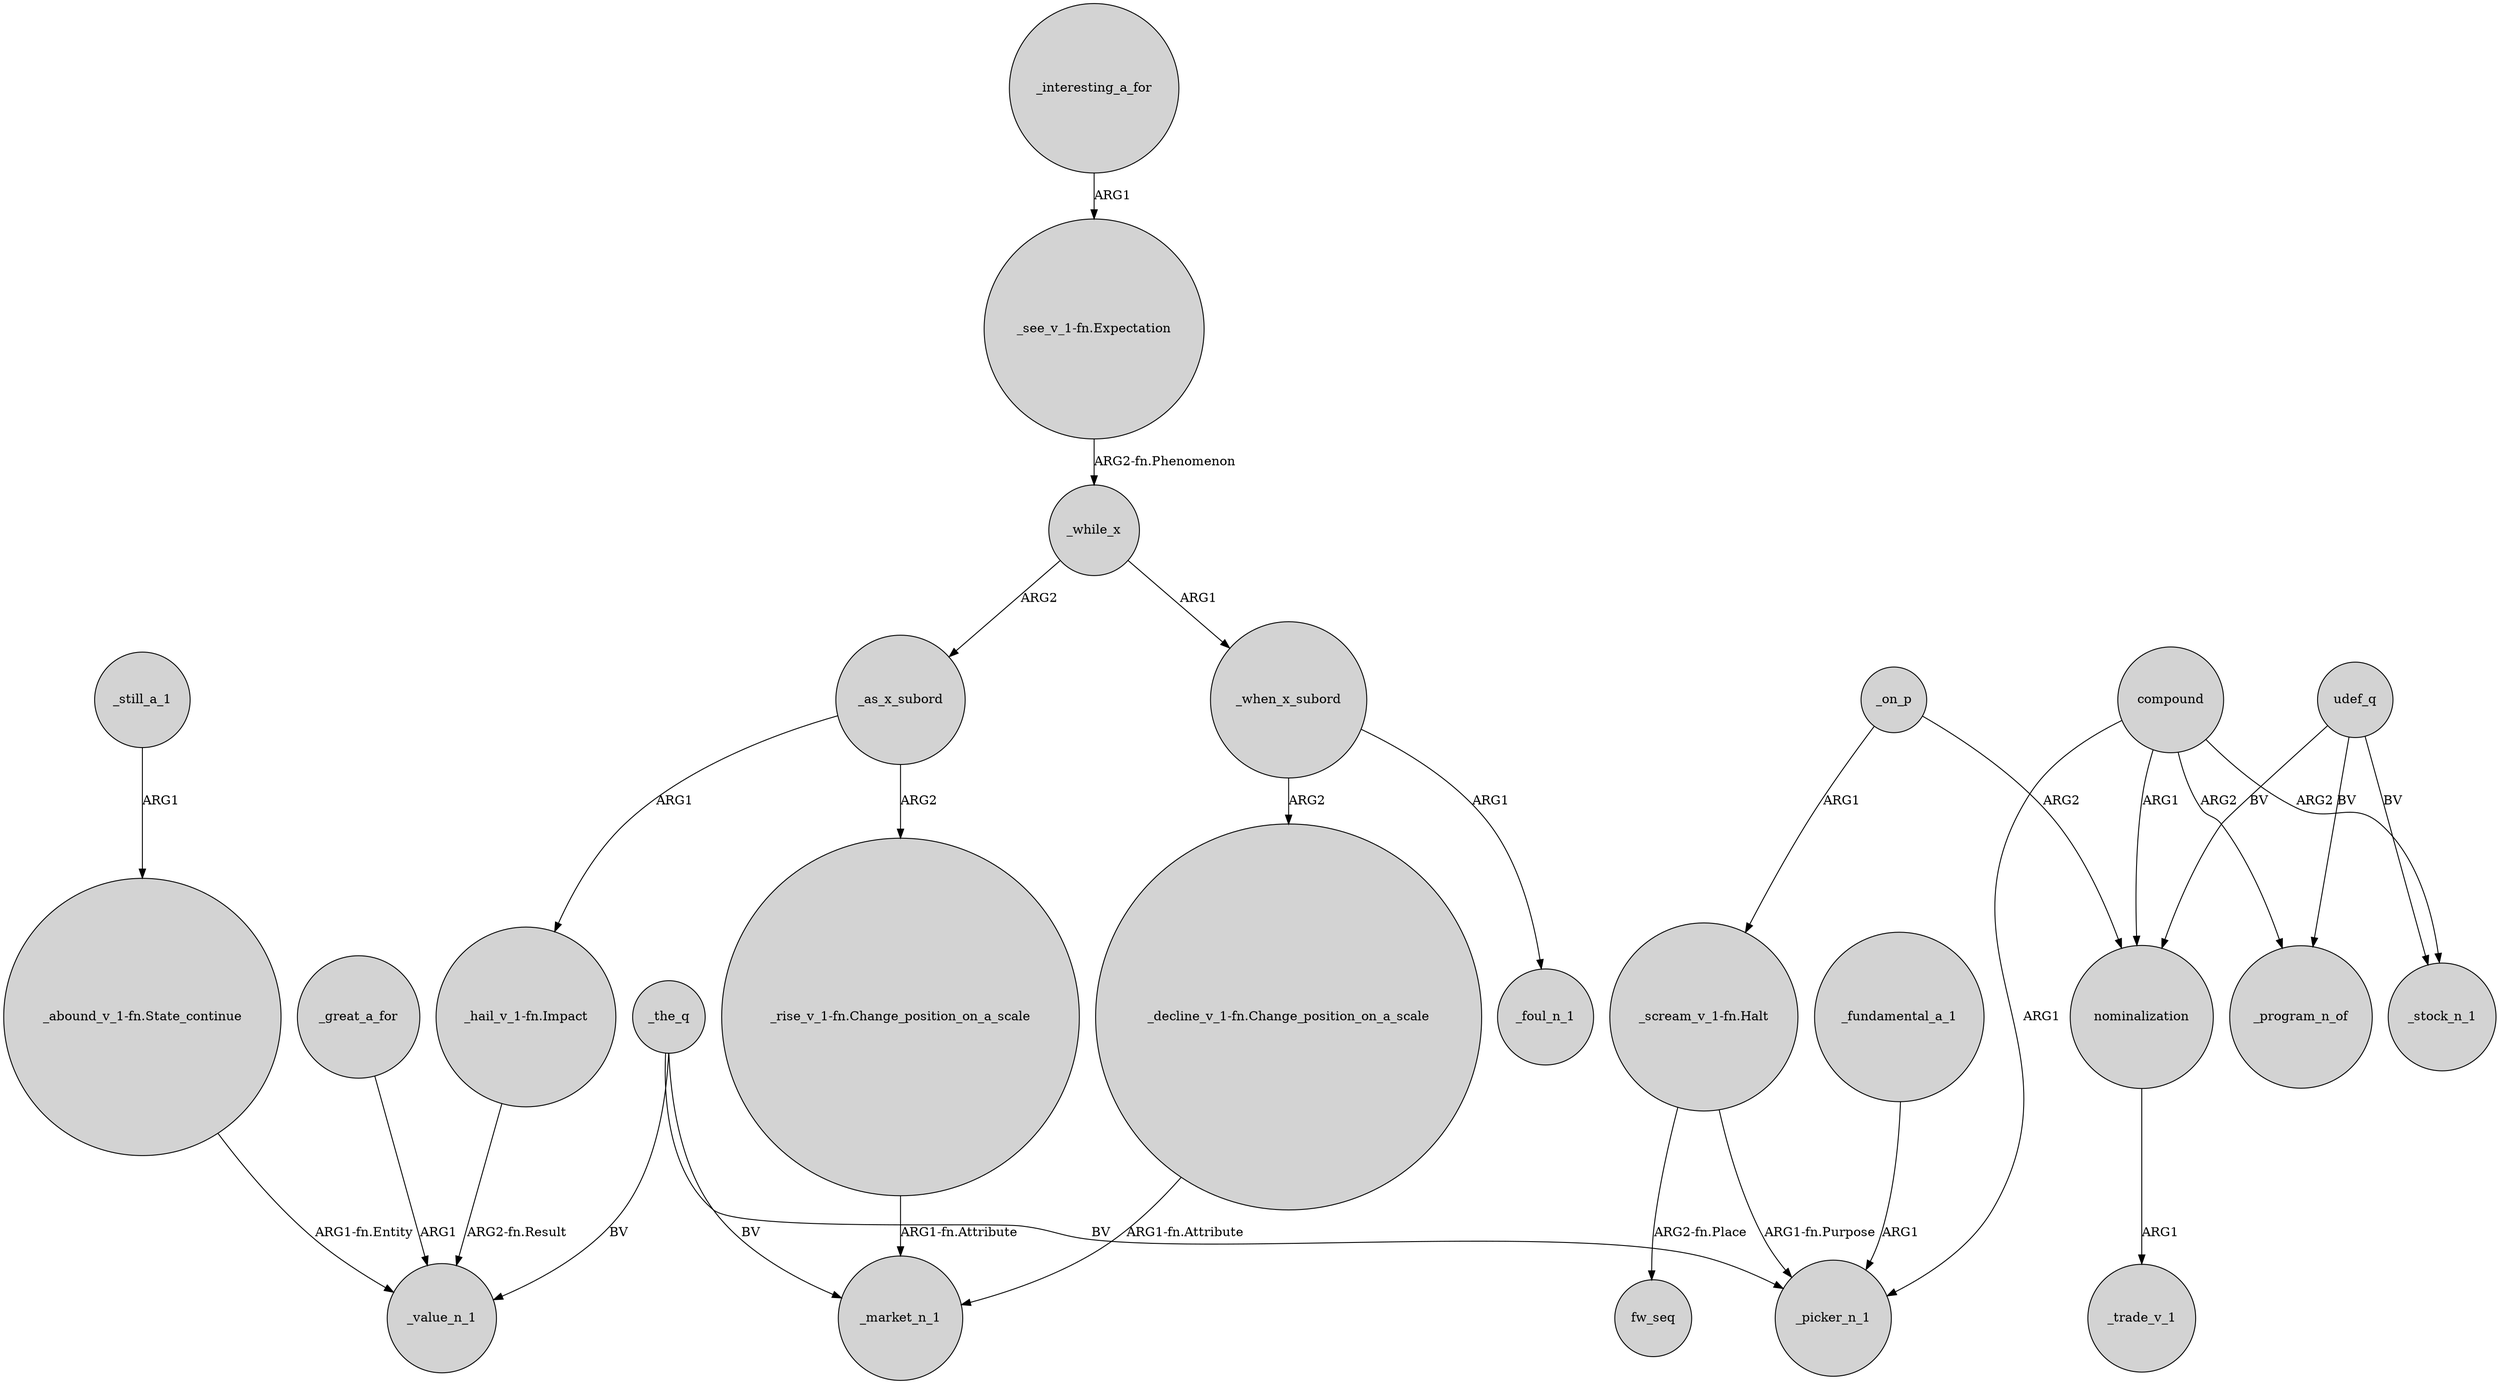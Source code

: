 digraph {
	node [shape=circle style=filled]
	_as_x_subord -> "_hail_v_1-fn.Impact" [label=ARG1]
	"_scream_v_1-fn.Halt" -> fw_seq [label="ARG2-fn.Place"]
	_on_p -> "_scream_v_1-fn.Halt" [label=ARG1]
	_on_p -> nominalization [label=ARG2]
	_interesting_a_for -> "_see_v_1-fn.Expectation" [label=ARG1]
	"_abound_v_1-fn.State_continue" -> _value_n_1 [label="ARG1-fn.Entity"]
	_as_x_subord -> "_rise_v_1-fn.Change_position_on_a_scale" [label=ARG2]
	udef_q -> nominalization [label=BV]
	_great_a_for -> _value_n_1 [label=ARG1]
	"_rise_v_1-fn.Change_position_on_a_scale" -> _market_n_1 [label="ARG1-fn.Attribute"]
	_when_x_subord -> "_decline_v_1-fn.Change_position_on_a_scale" [label=ARG2]
	udef_q -> _program_n_of [label=BV]
	_the_q -> _market_n_1 [label=BV]
	compound -> _program_n_of [label=ARG2]
	compound -> nominalization [label=ARG1]
	"_hail_v_1-fn.Impact" -> _value_n_1 [label="ARG2-fn.Result"]
	udef_q -> _stock_n_1 [label=BV]
	"_see_v_1-fn.Expectation" -> _while_x [label="ARG2-fn.Phenomenon"]
	compound -> _stock_n_1 [label=ARG2]
	"_decline_v_1-fn.Change_position_on_a_scale" -> _market_n_1 [label="ARG1-fn.Attribute"]
	compound -> _picker_n_1 [label=ARG1]
	_the_q -> _value_n_1 [label=BV]
	_while_x -> _as_x_subord [label=ARG2]
	_the_q -> _picker_n_1 [label=BV]
	_while_x -> _when_x_subord [label=ARG1]
	_still_a_1 -> "_abound_v_1-fn.State_continue" [label=ARG1]
	_when_x_subord -> _foul_n_1 [label=ARG1]
	_fundamental_a_1 -> _picker_n_1 [label=ARG1]
	nominalization -> _trade_v_1 [label=ARG1]
	"_scream_v_1-fn.Halt" -> _picker_n_1 [label="ARG1-fn.Purpose"]
}
